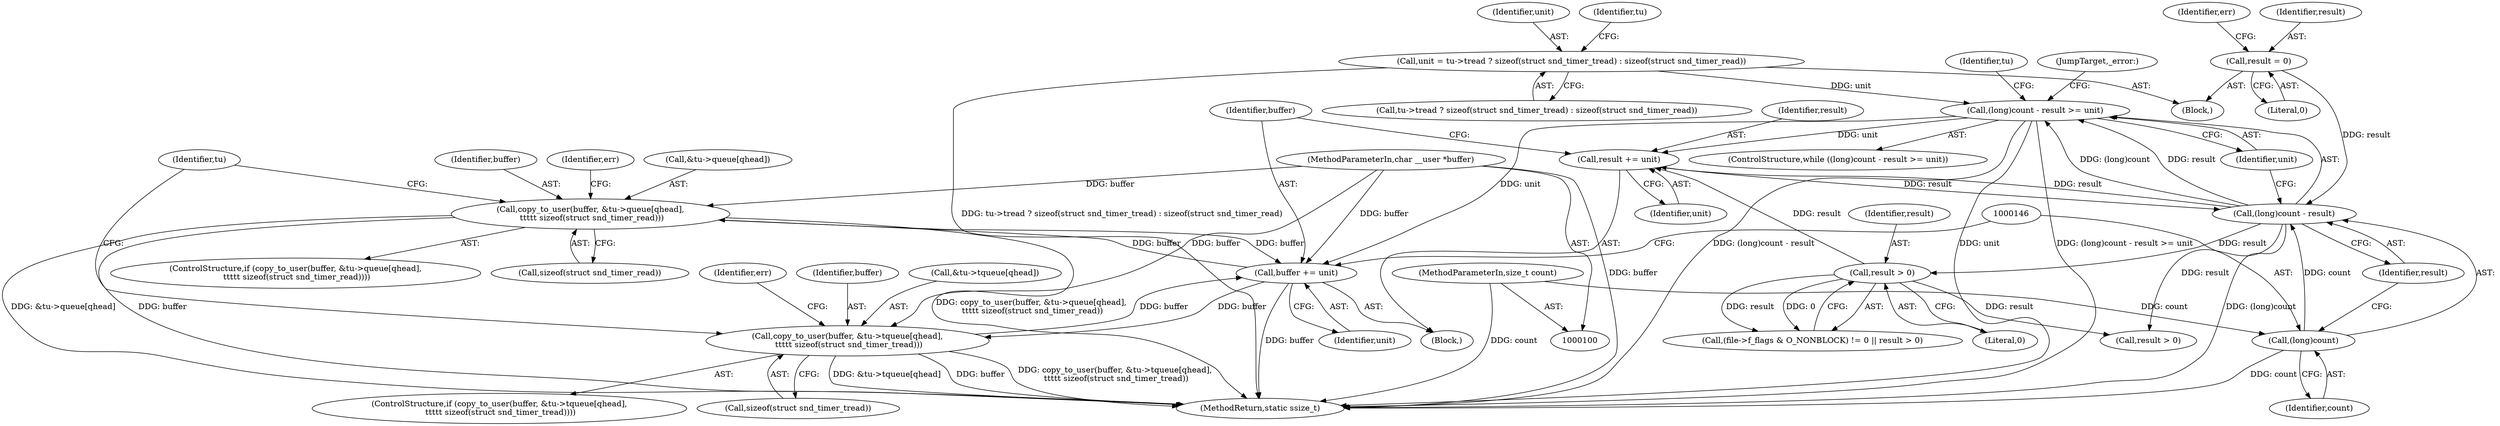 digraph "0_linux_d11662f4f798b50d8c8743f433842c3e40fe3378@API" {
"1000281" [label="(Call,copy_to_user(buffer, &tu->queue[qhead],\n \t\t\t\t\t sizeof(struct snd_timer_read)))"];
"1000308" [label="(Call,buffer += unit)"];
"1000143" [label="(Call,(long)count - result >= unit)"];
"1000144" [label="(Call,(long)count - result)"];
"1000145" [label="(Call,(long)count)"];
"1000103" [label="(MethodParameterIn,size_t count)"];
"1000305" [label="(Call,result += unit)"];
"1000167" [label="(Call,result > 0)"];
"1000108" [label="(Call,result = 0)"];
"1000122" [label="(Call,unit = tu->tread ? sizeof(struct snd_timer_tread) : sizeof(struct snd_timer_read))"];
"1000281" [label="(Call,copy_to_user(buffer, &tu->queue[qhead],\n \t\t\t\t\t sizeof(struct snd_timer_read)))"];
"1000102" [label="(MethodParameterIn,char __user *buffer)"];
"1000264" [label="(Call,copy_to_user(buffer, &tu->tqueue[qhead],\n \t\t\t\t\t sizeof(struct snd_timer_tread)))"];
"1000309" [label="(Identifier,buffer)"];
"1000105" [label="(Block,)"];
"1000123" [label="(Identifier,unit)"];
"1000283" [label="(Call,&tu->queue[qhead])"];
"1000145" [label="(Call,(long)count)"];
"1000311" [label="(JumpTarget,_error:)"];
"1000142" [label="(ControlStructure,while ((long)count - result >= unit))"];
"1000115" [label="(Identifier,err)"];
"1000265" [label="(Identifier,buffer)"];
"1000329" [label="(MethodReturn,static ssize_t)"];
"1000150" [label="(Block,)"];
"1000282" [label="(Identifier,buffer)"];
"1000122" [label="(Call,unit = tu->tread ? sizeof(struct snd_timer_tread) : sizeof(struct snd_timer_read))"];
"1000306" [label="(Identifier,result)"];
"1000305" [label="(Call,result += unit)"];
"1000168" [label="(Identifier,result)"];
"1000144" [label="(Call,(long)count - result)"];
"1000124" [label="(Call,tu->tread ? sizeof(struct snd_timer_tread) : sizeof(struct snd_timer_read))"];
"1000143" [label="(Call,(long)count - result >= unit)"];
"1000147" [label="(Identifier,count)"];
"1000275" [label="(Identifier,err)"];
"1000292" [label="(Identifier,err)"];
"1000148" [label="(Identifier,result)"];
"1000167" [label="(Call,result > 0)"];
"1000281" [label="(Call,copy_to_user(buffer, &tu->queue[qhead],\n \t\t\t\t\t sizeof(struct snd_timer_read)))"];
"1000159" [label="(Call,(file->f_flags & O_NONBLOCK) != 0 || result > 0)"];
"1000108" [label="(Call,result = 0)"];
"1000289" [label="(Call,sizeof(struct snd_timer_read))"];
"1000135" [label="(Identifier,tu)"];
"1000109" [label="(Identifier,result)"];
"1000263" [label="(ControlStructure,if (copy_to_user(buffer, &tu->tqueue[qhead],\n \t\t\t\t\t sizeof(struct snd_timer_tread))))"];
"1000308" [label="(Call,buffer += unit)"];
"1000324" [label="(Call,result > 0)"];
"1000307" [label="(Identifier,unit)"];
"1000169" [label="(Literal,0)"];
"1000298" [label="(Identifier,tu)"];
"1000103" [label="(MethodParameterIn,size_t count)"];
"1000149" [label="(Identifier,unit)"];
"1000264" [label="(Call,copy_to_user(buffer, &tu->tqueue[qhead],\n \t\t\t\t\t sizeof(struct snd_timer_tread)))"];
"1000280" [label="(ControlStructure,if (copy_to_user(buffer, &tu->queue[qhead],\n \t\t\t\t\t sizeof(struct snd_timer_read))))"];
"1000110" [label="(Literal,0)"];
"1000272" [label="(Call,sizeof(struct snd_timer_tread))"];
"1000310" [label="(Identifier,unit)"];
"1000154" [label="(Identifier,tu)"];
"1000102" [label="(MethodParameterIn,char __user *buffer)"];
"1000266" [label="(Call,&tu->tqueue[qhead])"];
"1000281" -> "1000280"  [label="AST: "];
"1000281" -> "1000289"  [label="CFG: "];
"1000282" -> "1000281"  [label="AST: "];
"1000283" -> "1000281"  [label="AST: "];
"1000289" -> "1000281"  [label="AST: "];
"1000292" -> "1000281"  [label="CFG: "];
"1000298" -> "1000281"  [label="CFG: "];
"1000281" -> "1000329"  [label="DDG: buffer"];
"1000281" -> "1000329"  [label="DDG: copy_to_user(buffer, &tu->queue[qhead],\n \t\t\t\t\t sizeof(struct snd_timer_read))"];
"1000281" -> "1000329"  [label="DDG: &tu->queue[qhead]"];
"1000308" -> "1000281"  [label="DDG: buffer"];
"1000102" -> "1000281"  [label="DDG: buffer"];
"1000281" -> "1000308"  [label="DDG: buffer"];
"1000308" -> "1000150"  [label="AST: "];
"1000308" -> "1000310"  [label="CFG: "];
"1000309" -> "1000308"  [label="AST: "];
"1000310" -> "1000308"  [label="AST: "];
"1000146" -> "1000308"  [label="CFG: "];
"1000308" -> "1000329"  [label="DDG: buffer"];
"1000308" -> "1000264"  [label="DDG: buffer"];
"1000143" -> "1000308"  [label="DDG: unit"];
"1000264" -> "1000308"  [label="DDG: buffer"];
"1000102" -> "1000308"  [label="DDG: buffer"];
"1000143" -> "1000142"  [label="AST: "];
"1000143" -> "1000149"  [label="CFG: "];
"1000144" -> "1000143"  [label="AST: "];
"1000149" -> "1000143"  [label="AST: "];
"1000154" -> "1000143"  [label="CFG: "];
"1000311" -> "1000143"  [label="CFG: "];
"1000143" -> "1000329"  [label="DDG: (long)count - result"];
"1000143" -> "1000329"  [label="DDG: unit"];
"1000143" -> "1000329"  [label="DDG: (long)count - result >= unit"];
"1000144" -> "1000143"  [label="DDG: (long)count"];
"1000144" -> "1000143"  [label="DDG: result"];
"1000122" -> "1000143"  [label="DDG: unit"];
"1000143" -> "1000305"  [label="DDG: unit"];
"1000144" -> "1000148"  [label="CFG: "];
"1000145" -> "1000144"  [label="AST: "];
"1000148" -> "1000144"  [label="AST: "];
"1000149" -> "1000144"  [label="CFG: "];
"1000144" -> "1000329"  [label="DDG: (long)count"];
"1000145" -> "1000144"  [label="DDG: count"];
"1000305" -> "1000144"  [label="DDG: result"];
"1000108" -> "1000144"  [label="DDG: result"];
"1000144" -> "1000167"  [label="DDG: result"];
"1000144" -> "1000305"  [label="DDG: result"];
"1000144" -> "1000324"  [label="DDG: result"];
"1000145" -> "1000147"  [label="CFG: "];
"1000146" -> "1000145"  [label="AST: "];
"1000147" -> "1000145"  [label="AST: "];
"1000148" -> "1000145"  [label="CFG: "];
"1000145" -> "1000329"  [label="DDG: count"];
"1000103" -> "1000145"  [label="DDG: count"];
"1000103" -> "1000100"  [label="AST: "];
"1000103" -> "1000329"  [label="DDG: count"];
"1000305" -> "1000150"  [label="AST: "];
"1000305" -> "1000307"  [label="CFG: "];
"1000306" -> "1000305"  [label="AST: "];
"1000307" -> "1000305"  [label="AST: "];
"1000309" -> "1000305"  [label="CFG: "];
"1000167" -> "1000305"  [label="DDG: result"];
"1000167" -> "1000159"  [label="AST: "];
"1000167" -> "1000169"  [label="CFG: "];
"1000168" -> "1000167"  [label="AST: "];
"1000169" -> "1000167"  [label="AST: "];
"1000159" -> "1000167"  [label="CFG: "];
"1000167" -> "1000159"  [label="DDG: result"];
"1000167" -> "1000159"  [label="DDG: 0"];
"1000167" -> "1000324"  [label="DDG: result"];
"1000108" -> "1000105"  [label="AST: "];
"1000108" -> "1000110"  [label="CFG: "];
"1000109" -> "1000108"  [label="AST: "];
"1000110" -> "1000108"  [label="AST: "];
"1000115" -> "1000108"  [label="CFG: "];
"1000122" -> "1000105"  [label="AST: "];
"1000122" -> "1000124"  [label="CFG: "];
"1000123" -> "1000122"  [label="AST: "];
"1000124" -> "1000122"  [label="AST: "];
"1000135" -> "1000122"  [label="CFG: "];
"1000122" -> "1000329"  [label="DDG: tu->tread ? sizeof(struct snd_timer_tread) : sizeof(struct snd_timer_read)"];
"1000102" -> "1000100"  [label="AST: "];
"1000102" -> "1000329"  [label="DDG: buffer"];
"1000102" -> "1000264"  [label="DDG: buffer"];
"1000264" -> "1000263"  [label="AST: "];
"1000264" -> "1000272"  [label="CFG: "];
"1000265" -> "1000264"  [label="AST: "];
"1000266" -> "1000264"  [label="AST: "];
"1000272" -> "1000264"  [label="AST: "];
"1000275" -> "1000264"  [label="CFG: "];
"1000298" -> "1000264"  [label="CFG: "];
"1000264" -> "1000329"  [label="DDG: buffer"];
"1000264" -> "1000329"  [label="DDG: copy_to_user(buffer, &tu->tqueue[qhead],\n \t\t\t\t\t sizeof(struct snd_timer_tread))"];
"1000264" -> "1000329"  [label="DDG: &tu->tqueue[qhead]"];
}
